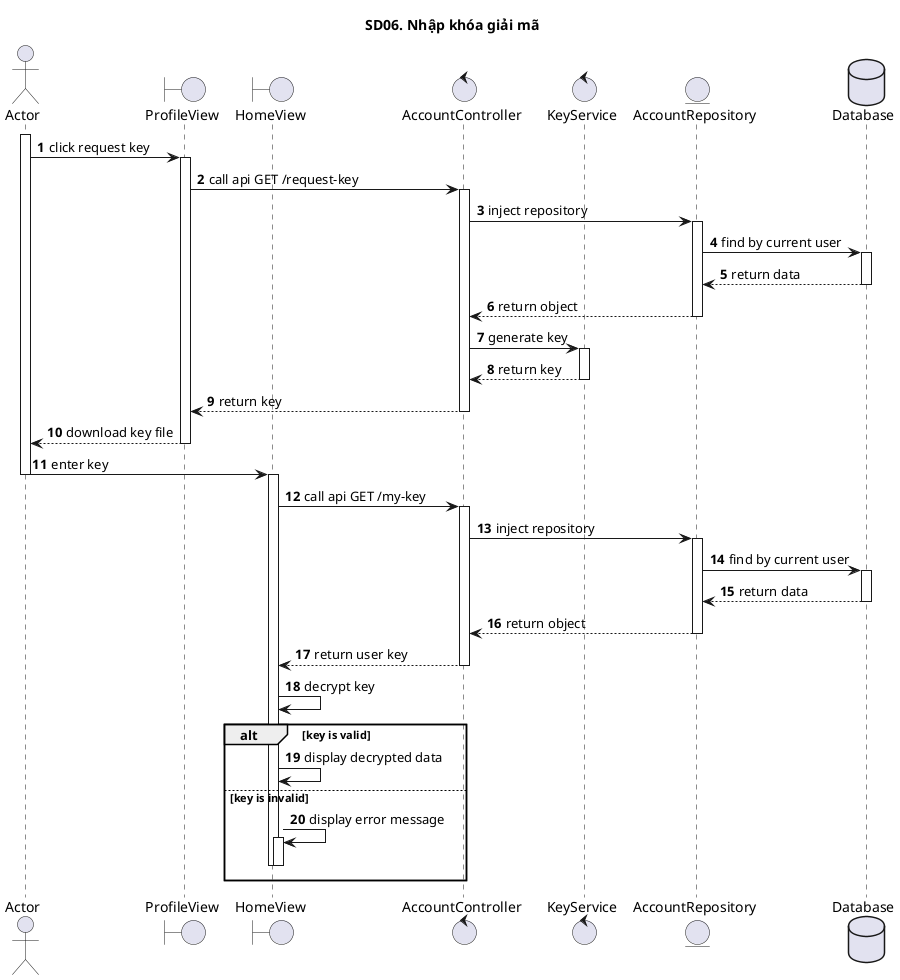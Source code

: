 @startuml SQ
autonumber
title SD06. Nhập khóa giải mã
actor "Actor" as actor
boundary "ProfileView" as view
boundary "HomeView" as home
control "AccountController" as controller
control "KeyService" as service
entity "AccountRepository" as model
database "Database" as database
activate actor
actor -> view: click request key
activate view
view -> controller: call api GET /request-key
activate controller
controller -> model: inject repository
activate model
model -> database: find by current user
activate database
database --> model: return data
deactivate database
model --> controller: return object
deactivate model
controller -> service: generate key
activate service
service --> controller: return key
deactivate service
controller --> view: return key
deactivate controller
view --> actor: download key file
deactivate view
actor->home: enter key
deactivate actor
activate home
home -> controller: call api GET /my-key
activate controller
controller -> model: inject repository
activate model
model -> database: find by current user
activate database
database --> model: return data
deactivate database
model --> controller: return object
deactivate model
controller --> home: return user key
deactivate controller
home -> home: decrypt key
alt key is valid
home -> home: display decrypted data
else key is invalid
home -> home: display error message
activate home
deactivate home
deactivate home
end
@enduml